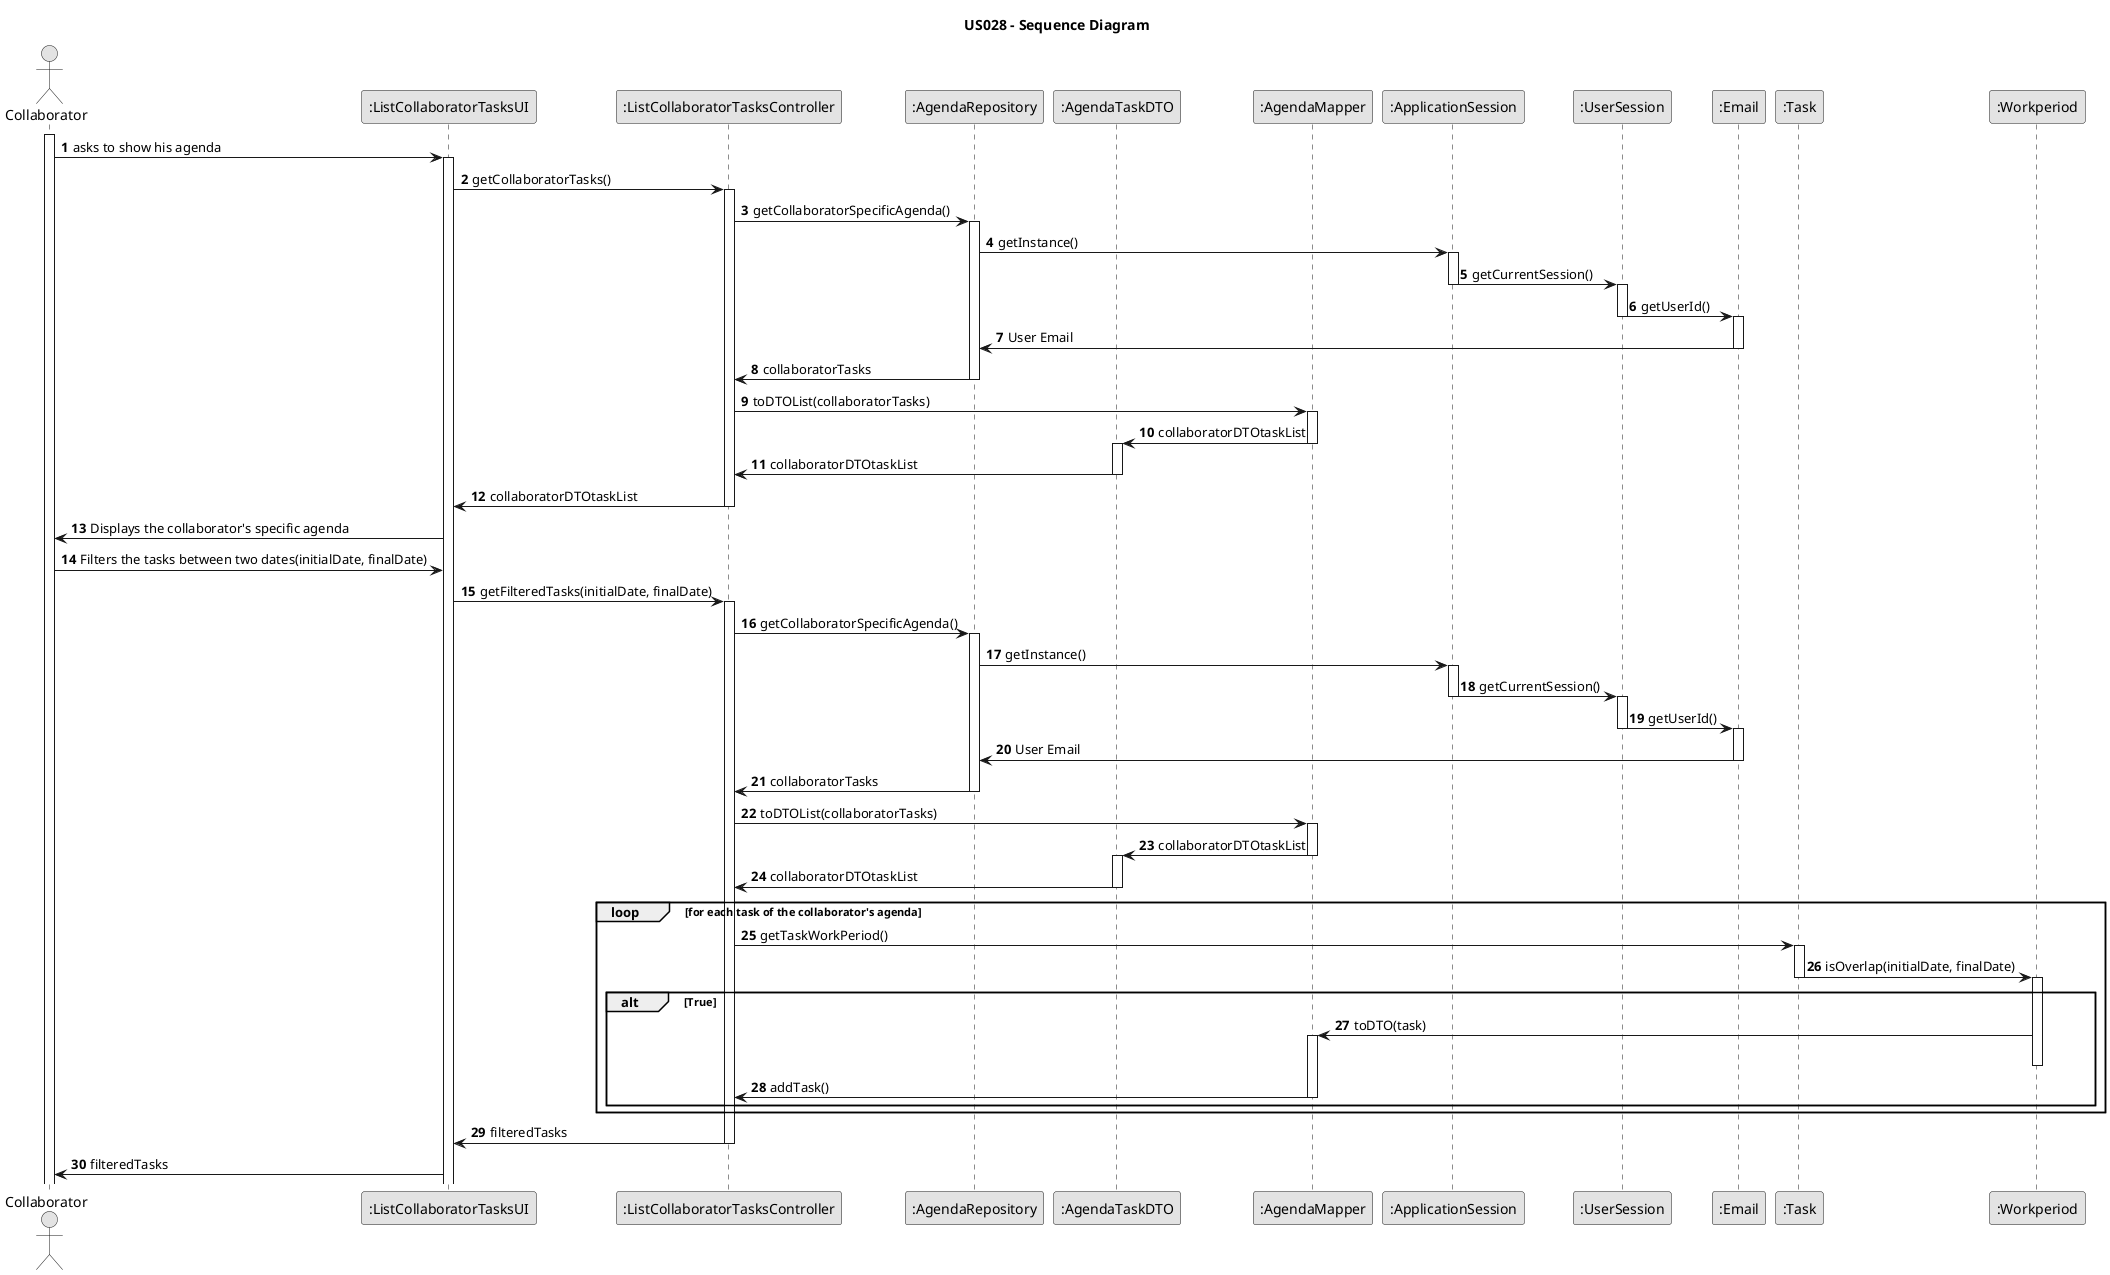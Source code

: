 @startuml
skinparam monochrome true
skinparam packageStyle rectangle
skinparam shadowing false

title US028 - Sequence Diagram

autonumber

actor "Collaborator" as Collaborator
participant ":ListCollaboratorTasksUI" as UI
participant ":ListCollaboratorTasksController" as CTRL
participant ":AgendaRepository" as REPO
participant ":AgendaTaskDTO" as DTO
participant ":AgendaMapper" as Mapper
participant ":ApplicationSession" as AS
participant ":UserSession" as US
participant ":Email" as Email
participant ":Task" as Task
participant ":Workperiod" as Workperiod

activate Collaborator

    Collaborator -> UI :asks to show his agenda
    activate UI
    UI -> CTRL :getCollaboratorTasks()
    activate CTRL
    CTRL -> REPO:getCollaboratorSpecificAgenda()
    activate REPO
    REPO -> AS:getInstance()
    activate AS

    AS -> US:getCurrentSession()
    deactivate AS
    activate US
    US -> Email:getUserId()
    deactivate US
    activate Email
    Email -> REPO:User Email
    deactivate Email

    REPO -> CTRL: collaboratorTasks
    deactivate REPO
    CTRL -> Mapper: toDTOList(collaboratorTasks)

    activate Mapper
    Mapper -> DTO: collaboratorDTOtaskList
    deactivate Mapper

    activate DTO
    DTO -> CTRL: collaboratorDTOtaskList
    deactivate DTO
    CTRL -> UI: collaboratorDTOtaskList


    deactivate CTRL
    UI -> Collaborator: Displays the collaborator's specific agenda

    Collaborator -> UI: Filters the tasks between two dates(initialDate, finalDate)

    UI -> CTRL : getFilteredTasks(initialDate, finalDate)



    activate CTRL
        CTRL -> REPO:getCollaboratorSpecificAgenda()
        activate REPO
        REPO -> AS:getInstance()
        activate AS

        AS -> US:getCurrentSession()
        deactivate AS
        activate US
        US -> Email:getUserId()
        deactivate US
        activate Email
        Email -> REPO:User Email
        deactivate Email

        REPO -> CTRL: collaboratorTasks
        deactivate REPO
        CTRL -> Mapper: toDTOList(collaboratorTasks)

        activate Mapper
        Mapper -> DTO: collaboratorDTOtaskList
        deactivate Mapper

        activate DTO
        DTO -> CTRL: collaboratorDTOtaskList
        deactivate DTO
        loop for each task of the collaborator's agenda


        CTRL -> Task: getTaskWorkPeriod()
        activate Task
        Task -> Workperiod: isOverlap(initialDate, finalDate)
        deactivate Task
        alt True
        activate Workperiod
        Workperiod -> Mapper: toDTO(task)
        activate Mapper
        deactivate Workperiod
        Mapper -> CTRL: addTask()
        deactivate Mapper
        end
        end loop
        CTRL -> UI: filteredTasks
        deactivate CTRL
        UI -> Collaborator: filteredTasks


@enduml